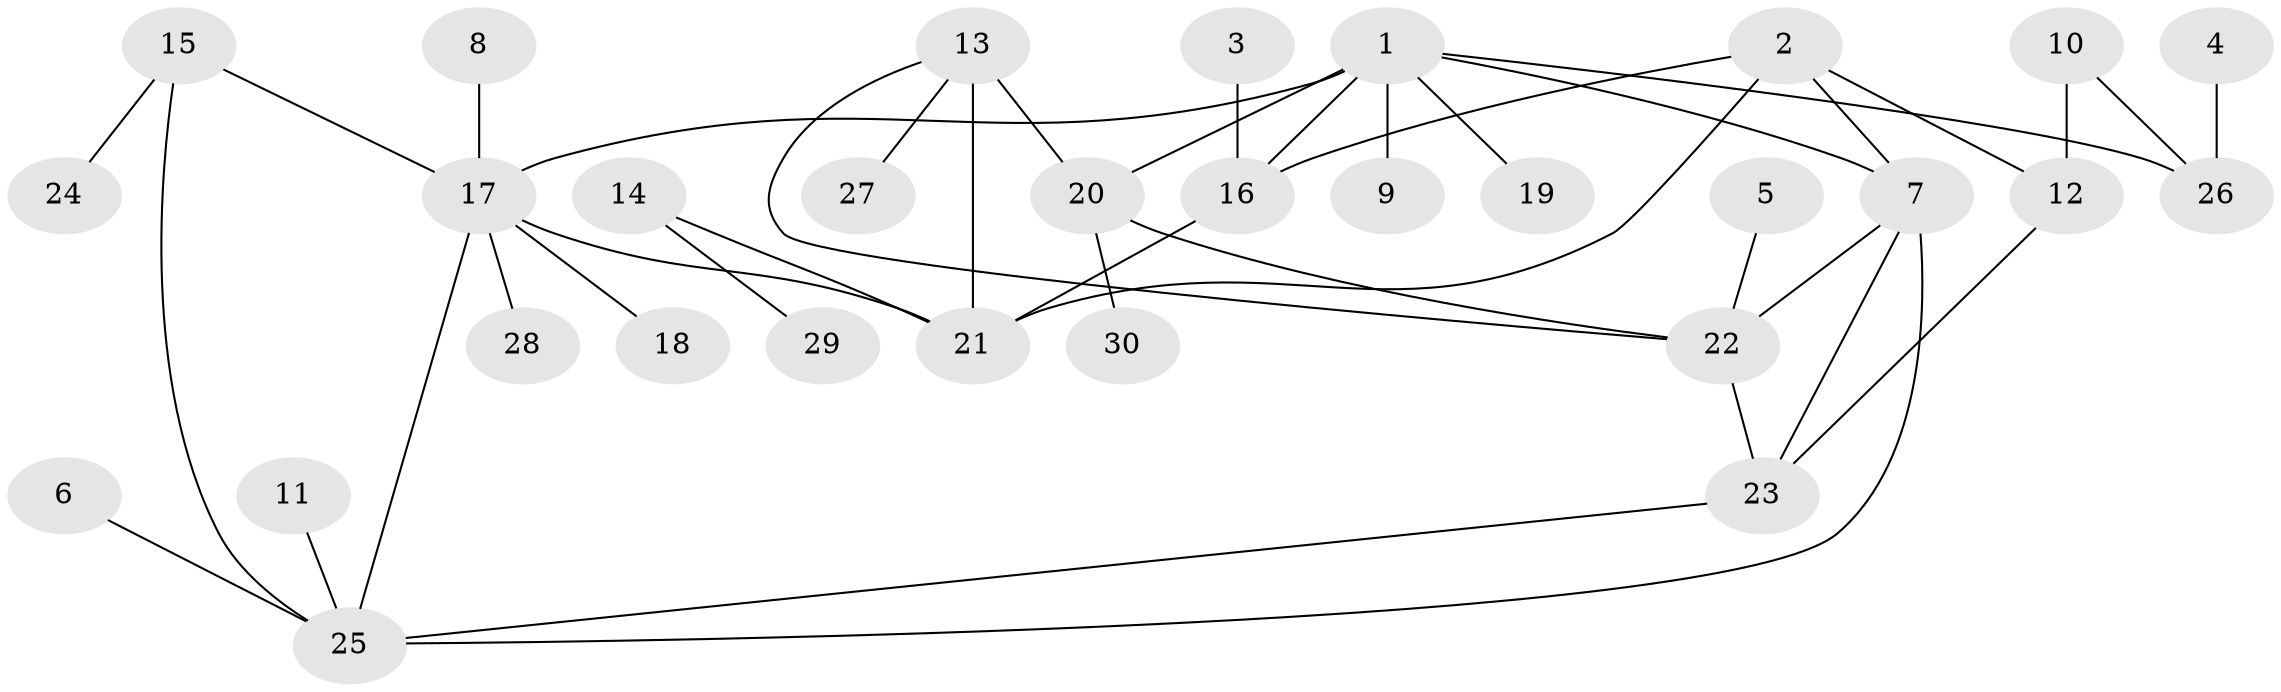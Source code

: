 // original degree distribution, {4: 0.03333333333333333, 6: 0.15, 3: 0.06666666666666667, 8: 0.016666666666666666, 5: 0.05, 2: 0.16666666666666666, 1: 0.5166666666666667}
// Generated by graph-tools (version 1.1) at 2025/26/03/09/25 03:26:37]
// undirected, 30 vertices, 41 edges
graph export_dot {
graph [start="1"]
  node [color=gray90,style=filled];
  1;
  2;
  3;
  4;
  5;
  6;
  7;
  8;
  9;
  10;
  11;
  12;
  13;
  14;
  15;
  16;
  17;
  18;
  19;
  20;
  21;
  22;
  23;
  24;
  25;
  26;
  27;
  28;
  29;
  30;
  1 -- 7 [weight=1.0];
  1 -- 9 [weight=1.0];
  1 -- 16 [weight=1.0];
  1 -- 17 [weight=1.0];
  1 -- 19 [weight=1.0];
  1 -- 20 [weight=1.0];
  1 -- 26 [weight=1.0];
  2 -- 7 [weight=1.0];
  2 -- 12 [weight=1.0];
  2 -- 16 [weight=1.0];
  2 -- 21 [weight=1.0];
  3 -- 16 [weight=1.0];
  4 -- 26 [weight=1.0];
  5 -- 22 [weight=1.0];
  6 -- 25 [weight=1.0];
  7 -- 22 [weight=1.0];
  7 -- 23 [weight=1.0];
  7 -- 25 [weight=1.0];
  8 -- 17 [weight=1.0];
  10 -- 12 [weight=1.0];
  10 -- 26 [weight=1.0];
  11 -- 25 [weight=1.0];
  12 -- 23 [weight=1.0];
  13 -- 20 [weight=1.0];
  13 -- 21 [weight=2.0];
  13 -- 22 [weight=1.0];
  13 -- 27 [weight=1.0];
  14 -- 21 [weight=1.0];
  14 -- 29 [weight=1.0];
  15 -- 17 [weight=1.0];
  15 -- 24 [weight=1.0];
  15 -- 25 [weight=1.0];
  16 -- 21 [weight=1.0];
  17 -- 18 [weight=1.0];
  17 -- 21 [weight=2.0];
  17 -- 25 [weight=1.0];
  17 -- 28 [weight=1.0];
  20 -- 22 [weight=1.0];
  20 -- 30 [weight=1.0];
  22 -- 23 [weight=1.0];
  23 -- 25 [weight=1.0];
}
